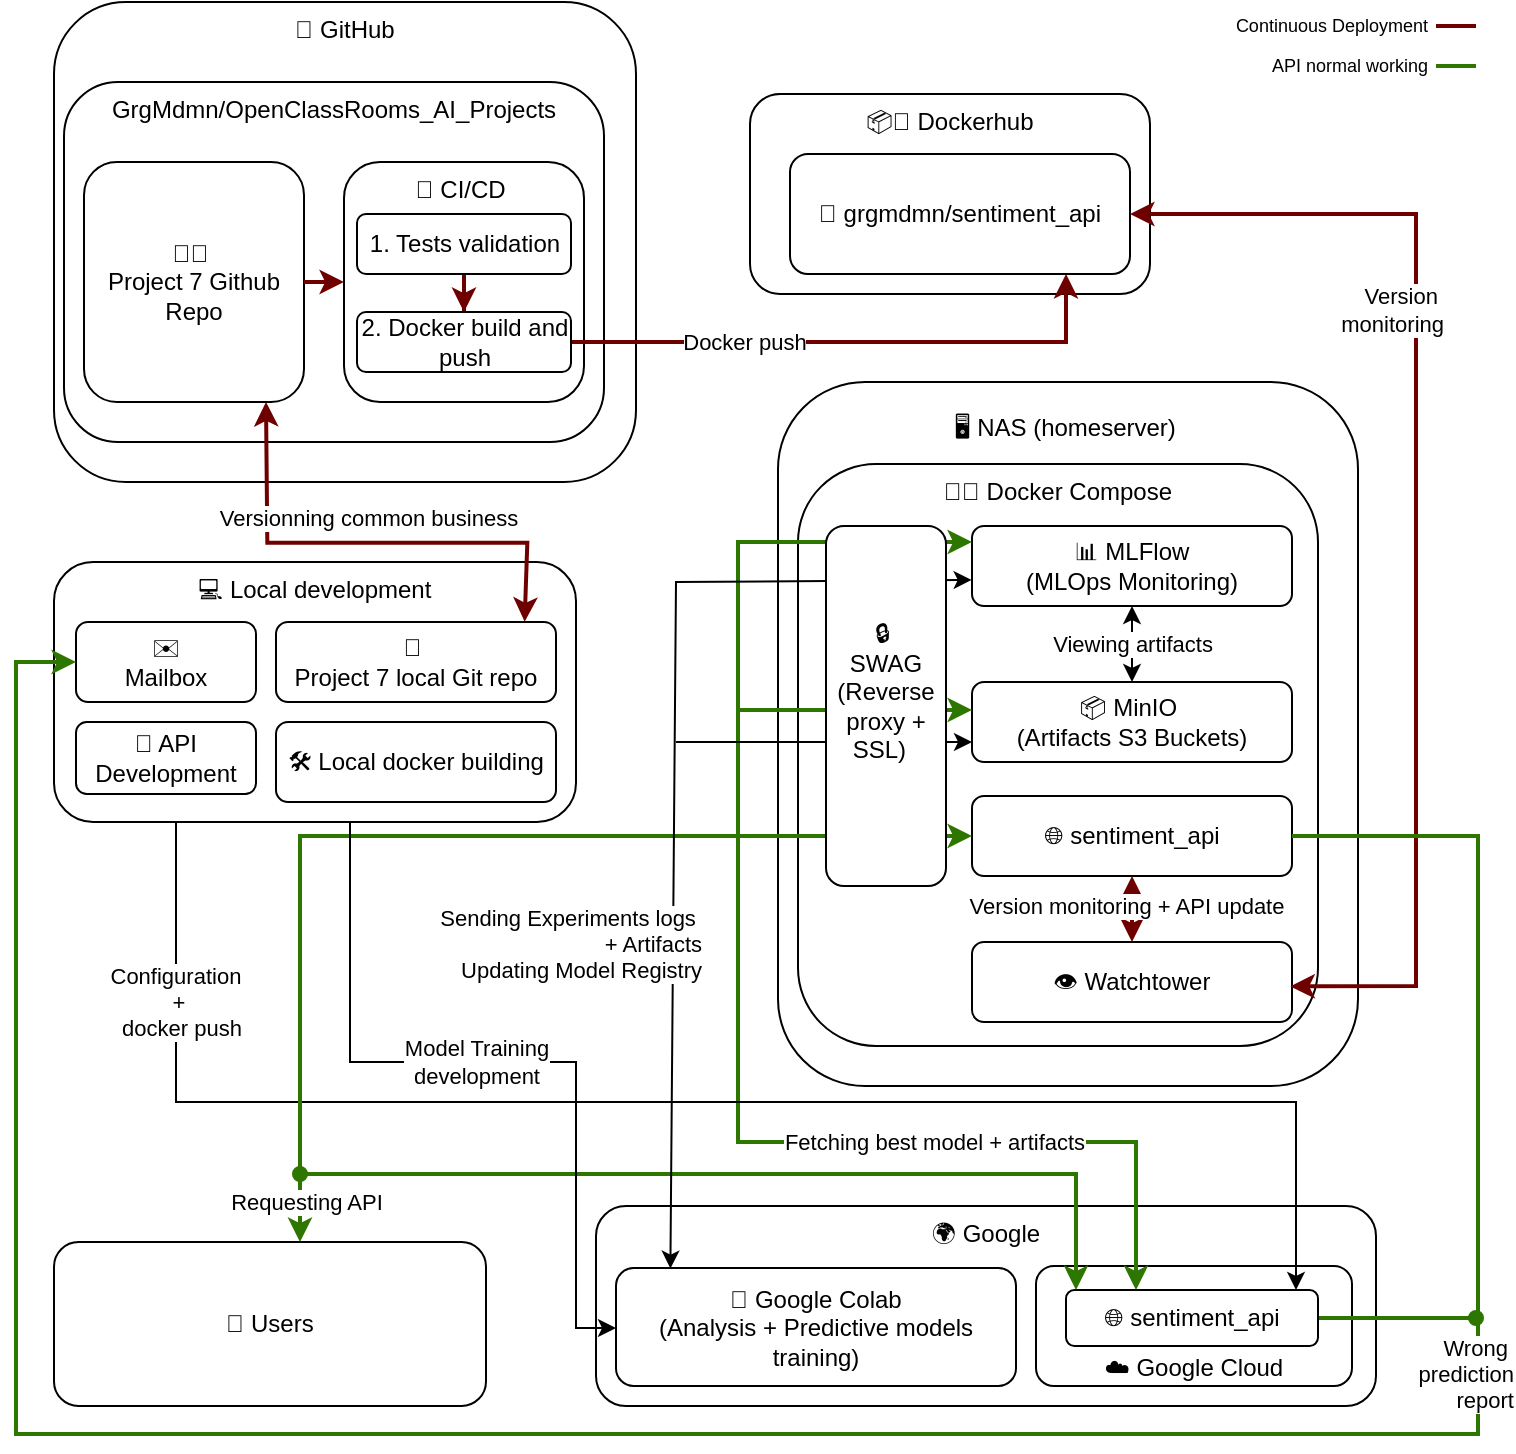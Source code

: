 <mxfile version="28.0.4">
  <diagram name="Page-1" id="gzNJPQwDk8eamCuovkMP">
    <mxGraphModel dx="1072" dy="590" grid="1" gridSize="10" guides="1" tooltips="1" connect="1" arrows="1" fold="1" page="1" pageScale="1" pageWidth="1169" pageHeight="827" background="#ffffff" math="0" shadow="0">
      <root>
        <mxCell id="0" />
        <mxCell id="1" parent="0" />
        <mxCell id="vVvrGs-YRXqjEHhurR4v-62" value="&lt;div&gt;🌍 Google&lt;/div&gt;" style="rounded=1;whiteSpace=wrap;html=1;verticalAlign=top;" parent="1" vertex="1">
          <mxGeometry x="700" y="656" width="390" height="100" as="geometry" />
        </mxCell>
        <mxCell id="vVvrGs-YRXqjEHhurR4v-34" value="&lt;div&gt;📦🐳 Dockerhub&lt;/div&gt;" style="rounded=1;whiteSpace=wrap;html=1;verticalAlign=top;" parent="1" vertex="1">
          <mxGeometry x="777" y="100" width="200" height="100" as="geometry" />
        </mxCell>
        <mxCell id="vVvrGs-YRXqjEHhurR4v-35" value="🐳 grgmdmn/sentiment_api" style="rounded=1;whiteSpace=wrap;html=1;align=center;" parent="1" vertex="1">
          <mxGeometry x="797" y="130" width="170" height="60" as="geometry" />
        </mxCell>
        <mxCell id="vVvrGs-YRXqjEHhurR4v-10" value="&lt;table&gt;&lt;tbody&gt;&lt;tr&gt;&lt;td data-col-size=&quot;sm&quot; data-end=&quot;731&quot; data-start=&quot;699&quot;&gt;&lt;/td&gt;&lt;/tr&gt;&lt;/tbody&gt;&lt;/table&gt;&lt;table&gt;&lt;tbody&gt;&lt;tr&gt;&lt;td data-end=&quot;760&quot; data-start=&quot;731&quot; data-col-size=&quot;sm&quot;&gt;&lt;/td&gt;&lt;td data-end=&quot;760&quot; data-start=&quot;731&quot; data-col-size=&quot;sm&quot;&gt;🖥️ NAS (homeserver)&amp;nbsp;&amp;nbsp;&lt;br&gt;&lt;/td&gt;&lt;/tr&gt;&lt;/tbody&gt;&lt;/table&gt;" style="rounded=1;whiteSpace=wrap;html=1;verticalAlign=top;" parent="1" vertex="1">
          <mxGeometry x="791" y="244" width="290" height="352" as="geometry" />
        </mxCell>
        <mxCell id="vVvrGs-YRXqjEHhurR4v-11" value="🐳🧩 Docker Compose" style="rounded=1;whiteSpace=wrap;html=1;verticalAlign=top;" parent="1" vertex="1">
          <mxGeometry x="801" y="285" width="260" height="291" as="geometry" />
        </mxCell>
        <mxCell id="vVvrGs-YRXqjEHhurR4v-24" value="" style="edgeStyle=orthogonalEdgeStyle;rounded=0;orthogonalLoop=1;jettySize=auto;html=1;startArrow=classic;startFill=1;" parent="1" source="vVvrGs-YRXqjEHhurR4v-13" target="vVvrGs-YRXqjEHhurR4v-14" edge="1">
          <mxGeometry relative="1" as="geometry" />
        </mxCell>
        <mxCell id="vVvrGs-YRXqjEHhurR4v-26" value="Viewing artifacts" style="edgeLabel;html=1;align=center;verticalAlign=middle;resizable=0;points=[];" parent="vVvrGs-YRXqjEHhurR4v-24" vertex="1" connectable="0">
          <mxGeometry x="-0.025" y="-1" relative="1" as="geometry">
            <mxPoint x="-1" y="-1" as="offset" />
          </mxGeometry>
        </mxCell>
        <mxCell id="vVvrGs-YRXqjEHhurR4v-13" value="&lt;div&gt;📊 MLFlow&lt;/div&gt;&lt;div&gt;(MLOps Monitoring)&lt;/div&gt;" style="rounded=1;whiteSpace=wrap;html=1;align=center;" parent="1" vertex="1">
          <mxGeometry x="888" y="316" width="160" height="40" as="geometry" />
        </mxCell>
        <mxCell id="vVvrGs-YRXqjEHhurR4v-15" value="&lt;div&gt;🌐 sentiment_api&lt;/div&gt;" style="rounded=1;whiteSpace=wrap;html=1;" parent="1" vertex="1">
          <mxGeometry x="888" y="451" width="160" height="40" as="geometry" />
        </mxCell>
        <mxCell id="vVvrGs-YRXqjEHhurR4v-16" value="👁️ Watchtower" style="rounded=1;whiteSpace=wrap;html=1;" parent="1" vertex="1">
          <mxGeometry x="888" y="524" width="160" height="40" as="geometry" />
        </mxCell>
        <mxCell id="vVvrGs-YRXqjEHhurR4v-14" value="&lt;div&gt;📦 MinIO&amp;nbsp;&lt;/div&gt;&lt;div&gt;(Artifacts S3 Buckets)&lt;/div&gt;" style="rounded=1;whiteSpace=wrap;html=1;align=center;" parent="1" vertex="1">
          <mxGeometry x="888" y="394" width="160" height="40" as="geometry" />
        </mxCell>
        <mxCell id="vVvrGs-YRXqjEHhurR4v-38" value="" style="endArrow=classic;startArrow=classic;html=1;rounded=0;entryX=1;entryY=0.5;entryDx=0;entryDy=0;exitX=0.995;exitY=0.555;exitDx=0;exitDy=0;exitPerimeter=0;fillColor=#a20025;strokeColor=#6F0000;strokeWidth=2;" parent="1" source="vVvrGs-YRXqjEHhurR4v-16" target="vVvrGs-YRXqjEHhurR4v-35" edge="1">
          <mxGeometry width="50" height="50" relative="1" as="geometry">
            <mxPoint x="1048" y="554" as="sourcePoint" />
            <mxPoint x="1120" y="84" as="targetPoint" />
            <Array as="points">
              <mxPoint x="1110" y="546" />
              <mxPoint x="1110" y="160" />
            </Array>
          </mxGeometry>
        </mxCell>
        <mxCell id="vVvrGs-YRXqjEHhurR4v-40" value="Version&amp;nbsp;&lt;div&gt;monitoring&lt;/div&gt;" style="edgeLabel;html=1;align=right;verticalAlign=middle;resizable=0;points=[];" parent="vVvrGs-YRXqjEHhurR4v-38" vertex="1" connectable="0">
          <mxGeometry x="0.569" y="-1" relative="1" as="geometry">
            <mxPoint x="30" y="49" as="offset" />
          </mxGeometry>
        </mxCell>
        <mxCell id="vVvrGs-YRXqjEHhurR4v-41" value="" style="endArrow=classic;startArrow=classic;html=1;rounded=0;fillColor=#a20025;strokeColor=#6F0000;strokeWidth=2;" parent="1" source="vVvrGs-YRXqjEHhurR4v-16" target="vVvrGs-YRXqjEHhurR4v-15" edge="1">
          <mxGeometry width="50" height="50" relative="1" as="geometry">
            <mxPoint x="967.83" y="524" as="sourcePoint" />
            <mxPoint x="967.83" y="491" as="targetPoint" />
          </mxGeometry>
        </mxCell>
        <mxCell id="vVvrGs-YRXqjEHhurR4v-42" value="Version monitoring + API update" style="edgeLabel;html=1;align=center;verticalAlign=middle;resizable=0;points=[];" parent="vVvrGs-YRXqjEHhurR4v-41" vertex="1" connectable="0">
          <mxGeometry x="0.098" y="3" relative="1" as="geometry">
            <mxPoint as="offset" />
          </mxGeometry>
        </mxCell>
        <mxCell id="vVvrGs-YRXqjEHhurR4v-45" value="&lt;div&gt;☁️ Google Cloud&lt;/div&gt;" style="rounded=1;whiteSpace=wrap;html=1;verticalAlign=bottom;" parent="1" vertex="1">
          <mxGeometry x="920" y="686" width="158" height="60" as="geometry" />
        </mxCell>
        <mxCell id="vVvrGs-YRXqjEHhurR4v-83" style="edgeStyle=orthogonalEdgeStyle;rounded=0;orthogonalLoop=1;jettySize=auto;html=1;startArrow=classic;startFill=1;fillColor=#60a917;strokeColor=#2D7600;strokeWidth=2;" parent="1" source="vVvrGs-YRXqjEHhurR4v-47" target="vVvrGs-YRXqjEHhurR4v-13" edge="1">
          <mxGeometry relative="1" as="geometry">
            <mxPoint x="770" y="334" as="targetPoint" />
            <Array as="points">
              <mxPoint x="970" y="624" />
              <mxPoint x="771" y="624" />
              <mxPoint x="771" y="324" />
            </Array>
          </mxGeometry>
        </mxCell>
        <mxCell id="vVvrGs-YRXqjEHhurR4v-85" value="Fetching best model + artifacts" style="edgeLabel;html=1;align=center;verticalAlign=middle;resizable=0;points=[];" parent="vVvrGs-YRXqjEHhurR4v-83" vertex="1" connectable="0">
          <mxGeometry x="-0.534" y="1" relative="1" as="geometry">
            <mxPoint x="-14" y="-1" as="offset" />
          </mxGeometry>
        </mxCell>
        <mxCell id="vVvrGs-YRXqjEHhurR4v-106" style="edgeStyle=orthogonalEdgeStyle;rounded=0;orthogonalLoop=1;jettySize=auto;html=1;endArrow=oval;endFill=1;fillColor=#60a917;strokeColor=#2D7600;strokeWidth=2;" parent="1" source="vVvrGs-YRXqjEHhurR4v-47" edge="1">
          <mxGeometry relative="1" as="geometry">
            <mxPoint x="1140" y="712" as="targetPoint" />
          </mxGeometry>
        </mxCell>
        <mxCell id="vVvrGs-YRXqjEHhurR4v-47" value="&lt;div&gt;🌐 sentiment_api&lt;/div&gt;" style="rounded=1;whiteSpace=wrap;html=1;" parent="1" vertex="1">
          <mxGeometry x="935" y="698" width="126" height="28" as="geometry" />
        </mxCell>
        <mxCell id="vVvrGs-YRXqjEHhurR4v-48" value="&lt;div&gt;🐙 GitHub&lt;/div&gt;" style="rounded=1;whiteSpace=wrap;html=1;verticalAlign=top;" parent="1" vertex="1">
          <mxGeometry x="429" y="54" width="291" height="240" as="geometry" />
        </mxCell>
        <mxCell id="vVvrGs-YRXqjEHhurR4v-49" value="GrgMdmn/OpenClassRooms_AI_Projects" style="rounded=1;whiteSpace=wrap;html=1;verticalAlign=top;" parent="1" vertex="1">
          <mxGeometry x="434" y="94" width="270" height="180" as="geometry" />
        </mxCell>
        <mxCell id="vVvrGs-YRXqjEHhurR4v-50" value="🐙📁&amp;nbsp;&lt;div&gt;Project 7 Github Repo&lt;/div&gt;" style="rounded=1;whiteSpace=wrap;html=1;verticalAlign=middle;" parent="1" vertex="1">
          <mxGeometry x="444" y="134" width="110" height="120" as="geometry" />
        </mxCell>
        <mxCell id="vVvrGs-YRXqjEHhurR4v-51" value="&lt;div&gt;🔄 CI/CD&amp;nbsp;&lt;/div&gt;" style="rounded=1;whiteSpace=wrap;html=1;verticalAlign=top;" parent="1" vertex="1">
          <mxGeometry x="574" y="134" width="120" height="120" as="geometry" />
        </mxCell>
        <mxCell id="vVvrGs-YRXqjEHhurR4v-52" value="" style="endArrow=classic;html=1;rounded=0;fillColor=#a20025;strokeColor=#6F0000;strokeWidth=2;" parent="1" target="vVvrGs-YRXqjEHhurR4v-51" edge="1">
          <mxGeometry width="50" height="50" relative="1" as="geometry">
            <mxPoint x="554" y="194" as="sourcePoint" />
            <mxPoint x="614" y="204" as="targetPoint" />
          </mxGeometry>
        </mxCell>
        <mxCell id="vVvrGs-YRXqjEHhurR4v-58" style="edgeStyle=orthogonalEdgeStyle;rounded=0;orthogonalLoop=1;jettySize=auto;html=1;fillColor=#a20025;strokeColor=#6F0000;strokeWidth=2;" parent="1" source="vVvrGs-YRXqjEHhurR4v-56" target="vVvrGs-YRXqjEHhurR4v-57" edge="1">
          <mxGeometry relative="1" as="geometry" />
        </mxCell>
        <mxCell id="vVvrGs-YRXqjEHhurR4v-56" value="1. Tests validation" style="rounded=1;whiteSpace=wrap;html=1;" parent="1" vertex="1">
          <mxGeometry x="580.5" y="160" width="107" height="30" as="geometry" />
        </mxCell>
        <mxCell id="vVvrGs-YRXqjEHhurR4v-59" style="edgeStyle=orthogonalEdgeStyle;rounded=0;orthogonalLoop=1;jettySize=auto;html=1;fillColor=#a20025;strokeColor=#6F0000;strokeWidth=2;" parent="1" source="vVvrGs-YRXqjEHhurR4v-57" target="vVvrGs-YRXqjEHhurR4v-35" edge="1">
          <mxGeometry relative="1" as="geometry">
            <mxPoint x="717.5" y="213.5" as="sourcePoint" />
            <mxPoint x="986" y="138" as="targetPoint" />
            <Array as="points">
              <mxPoint x="935" y="224" />
            </Array>
          </mxGeometry>
        </mxCell>
        <mxCell id="vVvrGs-YRXqjEHhurR4v-60" value="Docker push" style="edgeLabel;html=1;align=center;verticalAlign=middle;resizable=0;points=[];" parent="vVvrGs-YRXqjEHhurR4v-59" vertex="1" connectable="0">
          <mxGeometry x="-0.389" relative="1" as="geometry">
            <mxPoint as="offset" />
          </mxGeometry>
        </mxCell>
        <mxCell id="vVvrGs-YRXqjEHhurR4v-57" value="2. Docker build and push" style="rounded=1;whiteSpace=wrap;html=1;" parent="1" vertex="1">
          <mxGeometry x="580.5" y="209" width="107" height="30" as="geometry" />
        </mxCell>
        <mxCell id="vVvrGs-YRXqjEHhurR4v-70" style="edgeStyle=orthogonalEdgeStyle;rounded=0;orthogonalLoop=1;jettySize=auto;html=1;startArrow=none;startFill=0;" parent="1" source="vVvrGs-YRXqjEHhurR4v-61" target="vVvrGs-YRXqjEHhurR4v-47" edge="1">
          <mxGeometry relative="1" as="geometry">
            <Array as="points">
              <mxPoint x="490" y="604" />
              <mxPoint x="1050" y="604" />
            </Array>
          </mxGeometry>
        </mxCell>
        <mxCell id="vVvrGs-YRXqjEHhurR4v-76" value="Configuration&amp;nbsp;&lt;div&gt;+&lt;/div&gt;&lt;div&gt;&amp;nbsp;docker push&lt;/div&gt;" style="edgeLabel;html=1;align=center;verticalAlign=middle;resizable=0;points=[];" parent="vVvrGs-YRXqjEHhurR4v-70" vertex="1" connectable="0">
          <mxGeometry x="-0.566" y="-1" relative="1" as="geometry">
            <mxPoint x="-32" y="-51" as="offset" />
          </mxGeometry>
        </mxCell>
        <mxCell id="vVvrGs-YRXqjEHhurR4v-61" value="💻 Local development" style="rounded=1;whiteSpace=wrap;html=1;verticalAlign=top;" parent="1" vertex="1">
          <mxGeometry x="429" y="334" width="261" height="130" as="geometry" />
        </mxCell>
        <mxCell id="vVvrGs-YRXqjEHhurR4v-65" value="&lt;div&gt;📔 Google Colab&lt;/div&gt;&lt;div&gt;(Analysis + Predictive models training)&lt;/div&gt;" style="rounded=1;whiteSpace=wrap;html=1;verticalAlign=middle;" parent="1" vertex="1">
          <mxGeometry x="710" y="687" width="200" height="59" as="geometry" />
        </mxCell>
        <mxCell id="vVvrGs-YRXqjEHhurR4v-72" style="edgeStyle=orthogonalEdgeStyle;rounded=0;orthogonalLoop=1;jettySize=auto;html=1;startArrow=classic;startFill=1;fillColor=#60a917;strokeColor=#2D7600;strokeWidth=2;" parent="1" source="vVvrGs-YRXqjEHhurR4v-66" target="vVvrGs-YRXqjEHhurR4v-47" edge="1">
          <mxGeometry relative="1" as="geometry">
            <Array as="points">
              <mxPoint x="552" y="640" />
              <mxPoint x="940" y="640" />
            </Array>
          </mxGeometry>
        </mxCell>
        <mxCell id="vVvrGs-YRXqjEHhurR4v-73" value="Requesting API" style="edgeLabel;html=1;align=center;verticalAlign=middle;resizable=0;points=[];" parent="vVvrGs-YRXqjEHhurR4v-72" vertex="1" connectable="0">
          <mxGeometry x="0.015" y="1" relative="1" as="geometry">
            <mxPoint x="-207" y="15" as="offset" />
          </mxGeometry>
        </mxCell>
        <mxCell id="vVvrGs-YRXqjEHhurR4v-93" style="edgeStyle=orthogonalEdgeStyle;rounded=0;orthogonalLoop=1;jettySize=auto;html=1;startArrow=oval;startFill=1;fillColor=#60a917;strokeColor=#2D7600;strokeWidth=2;" parent="1" target="vVvrGs-YRXqjEHhurR4v-15" edge="1">
          <mxGeometry relative="1" as="geometry">
            <mxPoint x="552" y="640" as="sourcePoint" />
            <Array as="points">
              <mxPoint x="552" y="471" />
            </Array>
          </mxGeometry>
        </mxCell>
        <mxCell id="vVvrGs-YRXqjEHhurR4v-66" value="&lt;div&gt;👥 Users&lt;/div&gt;" style="rounded=1;whiteSpace=wrap;html=1;verticalAlign=middle;" parent="1" vertex="1">
          <mxGeometry x="429" y="674" width="216" height="82" as="geometry" />
        </mxCell>
        <mxCell id="vVvrGs-YRXqjEHhurR4v-67" value="" style="endArrow=classic;startArrow=classic;html=1;rounded=0;entryX=0.594;entryY=0.997;entryDx=0;entryDy=0;entryPerimeter=0;exitX=0.888;exitY=-0.003;exitDx=0;exitDy=0;exitPerimeter=0;fillColor=#a20025;strokeColor=#6F0000;strokeWidth=2;" parent="1" source="vVvrGs-YRXqjEHhurR4v-79" edge="1">
          <mxGeometry width="50" height="50" relative="1" as="geometry">
            <mxPoint x="665.804" y="348.84" as="sourcePoint" />
            <mxPoint x="535" y="254.0" as="targetPoint" />
            <Array as="points">
              <mxPoint x="665.66" y="324.36" />
              <mxPoint x="535.66" y="324.36" />
            </Array>
          </mxGeometry>
        </mxCell>
        <mxCell id="vVvrGs-YRXqjEHhurR4v-68" value="Versionning common business" style="edgeLabel;html=1;align=center;verticalAlign=middle;resizable=0;points=[];" parent="vVvrGs-YRXqjEHhurR4v-67" vertex="1" connectable="0">
          <mxGeometry x="-0.299" y="2" relative="1" as="geometry">
            <mxPoint x="-35" y="-15" as="offset" />
          </mxGeometry>
        </mxCell>
        <mxCell id="vVvrGs-YRXqjEHhurR4v-77" value="&lt;div&gt;✉️&lt;/div&gt;&lt;div&gt;Mailbox&lt;/div&gt;" style="rounded=1;whiteSpace=wrap;html=1;" parent="1" vertex="1">
          <mxGeometry x="440" y="364" width="90" height="40" as="geometry" />
        </mxCell>
        <mxCell id="vVvrGs-YRXqjEHhurR4v-78" value="&lt;div&gt;🧪 API Development&lt;/div&gt;" style="rounded=1;whiteSpace=wrap;html=1;" parent="1" vertex="1">
          <mxGeometry x="440" y="414" width="90" height="36" as="geometry" />
        </mxCell>
        <mxCell id="vVvrGs-YRXqjEHhurR4v-79" value="&lt;div&gt;📂&amp;nbsp;&lt;/div&gt;&lt;div&gt;Project 7 l&lt;span style=&quot;background-color: transparent; color: light-dark(rgb(0, 0, 0), rgb(255, 255, 255));&quot;&gt;ocal Git repo&lt;/span&gt;&lt;/div&gt;" style="rounded=1;whiteSpace=wrap;html=1;" parent="1" vertex="1">
          <mxGeometry x="540" y="364" width="140" height="40" as="geometry" />
        </mxCell>
        <mxCell id="vVvrGs-YRXqjEHhurR4v-81" style="edgeStyle=orthogonalEdgeStyle;rounded=0;orthogonalLoop=1;jettySize=auto;html=1;" parent="1" source="vVvrGs-YRXqjEHhurR4v-61" target="vVvrGs-YRXqjEHhurR4v-65" edge="1">
          <mxGeometry relative="1" as="geometry">
            <mxPoint x="706" y="687.826" as="targetPoint" />
            <Array as="points">
              <mxPoint x="577" y="584" />
              <mxPoint x="690" y="584" />
              <mxPoint x="690" y="717" />
            </Array>
          </mxGeometry>
        </mxCell>
        <mxCell id="vVvrGs-YRXqjEHhurR4v-82" value="Model Training&lt;div&gt;development&lt;/div&gt;" style="edgeLabel;html=1;align=center;verticalAlign=middle;resizable=0;points=[];" parent="vVvrGs-YRXqjEHhurR4v-81" vertex="1" connectable="0">
          <mxGeometry x="-0.068" relative="1" as="geometry">
            <mxPoint x="3" as="offset" />
          </mxGeometry>
        </mxCell>
        <mxCell id="vVvrGs-YRXqjEHhurR4v-88" value="" style="endArrow=classic;html=1;rounded=0;strokeWidth=2;strokeColor=#2D7600;fillColor=#60a917;" parent="1" edge="1">
          <mxGeometry width="50" height="50" relative="1" as="geometry">
            <mxPoint x="770" y="408" as="sourcePoint" />
            <mxPoint x="888" y="408" as="targetPoint" />
          </mxGeometry>
        </mxCell>
        <mxCell id="vVvrGs-YRXqjEHhurR4v-95" value="" style="endArrow=classic;startArrow=classic;html=1;rounded=0;exitX=0.201;exitY=0.005;exitDx=0;exitDy=0;exitPerimeter=0;entryX=-0.001;entryY=0.674;entryDx=0;entryDy=0;entryPerimeter=0;" parent="1" target="vVvrGs-YRXqjEHhurR4v-13" edge="1">
          <mxGeometry width="50" height="50" relative="1" as="geometry">
            <mxPoint x="737.2" y="687.295" as="sourcePoint" />
            <mxPoint x="875" y="344.36" as="targetPoint" />
            <Array as="points">
              <mxPoint x="740" y="344" />
            </Array>
          </mxGeometry>
        </mxCell>
        <mxCell id="vVvrGs-YRXqjEHhurR4v-98" value="Sending Experiments logs&amp;nbsp;&lt;div&gt;+ Artifacts&lt;div&gt;Updating Model Registry&lt;/div&gt;&lt;/div&gt;" style="edgeLabel;html=1;align=right;verticalAlign=middle;resizable=0;points=[];" parent="vVvrGs-YRXqjEHhurR4v-95" vertex="1" connectable="0">
          <mxGeometry x="-0.226" relative="1" as="geometry">
            <mxPoint x="15" y="27" as="offset" />
          </mxGeometry>
        </mxCell>
        <mxCell id="vVvrGs-YRXqjEHhurR4v-96" value="" style="endArrow=classic;html=1;rounded=0;entryX=0;entryY=0.75;entryDx=0;entryDy=0;" parent="1" target="vVvrGs-YRXqjEHhurR4v-14" edge="1">
          <mxGeometry width="50" height="50" relative="1" as="geometry">
            <mxPoint x="740" y="424" as="sourcePoint" />
            <mxPoint x="869" y="424" as="targetPoint" />
          </mxGeometry>
        </mxCell>
        <mxCell id="vVvrGs-YRXqjEHhurR4v-12" value="&lt;div&gt;🔒&amp;nbsp;&lt;/div&gt;&lt;div&gt;SWAG (Reverse proxy + SSL)&amp;nbsp;&amp;nbsp;&lt;/div&gt;&lt;div&gt;&lt;br&gt;&lt;/div&gt;" style="rounded=1;whiteSpace=wrap;html=1;" parent="1" vertex="1">
          <mxGeometry x="815" y="316" width="60" height="180" as="geometry" />
        </mxCell>
        <mxCell id="vVvrGs-YRXqjEHhurR4v-100" value="🛠️ Local docker building" style="rounded=1;whiteSpace=wrap;html=1;" parent="1" vertex="1">
          <mxGeometry x="540" y="414" width="140" height="40" as="geometry" />
        </mxCell>
        <mxCell id="vVvrGs-YRXqjEHhurR4v-102" style="edgeStyle=orthogonalEdgeStyle;rounded=0;orthogonalLoop=1;jettySize=auto;html=1;fillColor=#60a917;strokeColor=#2D7600;strokeWidth=2;" parent="1" source="vVvrGs-YRXqjEHhurR4v-15" target="vVvrGs-YRXqjEHhurR4v-77" edge="1">
          <mxGeometry relative="1" as="geometry">
            <mxPoint x="410" y="384" as="targetPoint" />
            <Array as="points">
              <mxPoint x="1141" y="471" />
              <mxPoint x="1141" y="770" />
              <mxPoint x="410" y="770" />
              <mxPoint x="410" y="384" />
            </Array>
          </mxGeometry>
        </mxCell>
        <mxCell id="vVvrGs-YRXqjEHhurR4v-107" value="Wrong&amp;nbsp;&lt;div&gt;prediction&lt;/div&gt;&lt;div&gt;report&lt;/div&gt;" style="edgeLabel;html=1;align=right;verticalAlign=middle;resizable=0;points=[];" parent="vVvrGs-YRXqjEHhurR4v-102" vertex="1" connectable="0">
          <mxGeometry x="-0.629" y="-1" relative="1" as="geometry">
            <mxPoint x="19" y="76" as="offset" />
          </mxGeometry>
        </mxCell>
        <mxCell id="vVvrGs-YRXqjEHhurR4v-112" style="edgeStyle=orthogonalEdgeStyle;rounded=0;orthogonalLoop=1;jettySize=auto;html=1;fillColor=#a20025;strokeColor=#6F0000;strokeWidth=2;endArrow=none;endFill=0;" parent="1" edge="1">
          <mxGeometry relative="1" as="geometry">
            <mxPoint x="1120" y="66" as="sourcePoint" />
            <mxPoint x="1140" y="66" as="targetPoint" />
            <Array as="points">
              <mxPoint x="1120" y="66" />
              <mxPoint x="1120" y="66" />
            </Array>
          </mxGeometry>
        </mxCell>
        <mxCell id="vVvrGs-YRXqjEHhurR4v-115" value="" style="endArrow=none;html=1;rounded=0;strokeWidth=2;strokeColor=#2D7600;fillColor=#60a917;endFill=0;" parent="1" edge="1">
          <mxGeometry width="50" height="50" relative="1" as="geometry">
            <mxPoint x="1120" y="86" as="sourcePoint" />
            <mxPoint x="1140" y="86" as="targetPoint" />
          </mxGeometry>
        </mxCell>
        <mxCell id="vVvrGs-YRXqjEHhurR4v-117" value="Continuous Deployment" style="text;html=1;align=right;verticalAlign=middle;resizable=0;points=[];autosize=1;strokeColor=none;fillColor=none;fontSize=9;" parent="1" vertex="1">
          <mxGeometry x="997" y="56" width="120" height="20" as="geometry" />
        </mxCell>
        <mxCell id="vVvrGs-YRXqjEHhurR4v-118" value="API normal working" style="text;html=1;align=right;verticalAlign=middle;resizable=0;points=[];autosize=1;strokeColor=none;fillColor=none;fontSize=9;" parent="1" vertex="1">
          <mxGeometry x="1017" y="76" width="100" height="20" as="geometry" />
        </mxCell>
      </root>
    </mxGraphModel>
  </diagram>
</mxfile>
